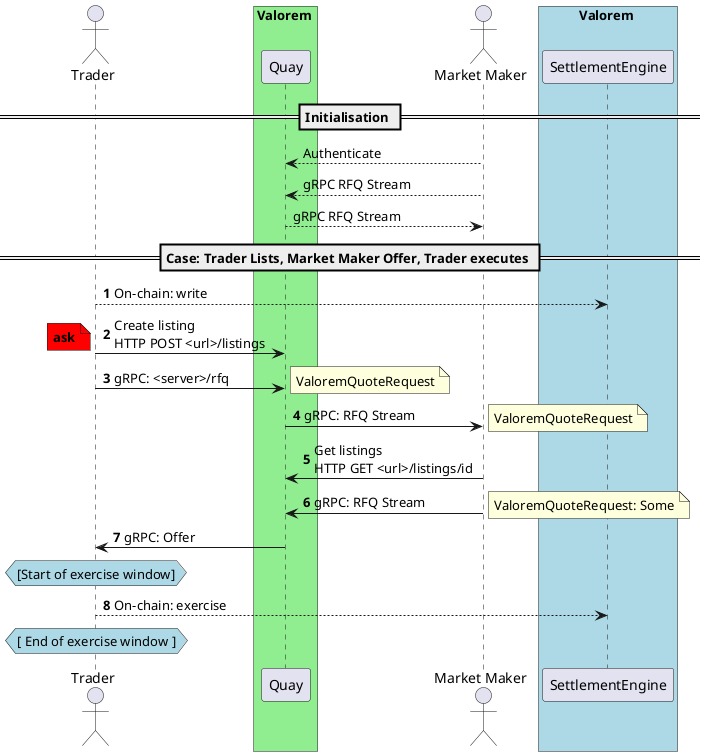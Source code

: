 @startuml

actor Trader
box Valorem #LightGreen
participant Quay
end box
actor "Market Maker" as MM
box Valorem #LightBlue
participant SettlementEngine as SE
end box

== Initialisation ==
MM --> Quay: Authenticate
MM --> Quay: gRPC RFQ Stream
Quay --> MM: gRPC RFQ Stream

== Case: Trader Lists, Market Maker Offer, Trader executes ==
autonumber
Trader --> SE: On-chain: write
Trader -> Quay: Create listing\nHTTP POST <url>/listings
note left #red
**ask**
end note
Trader -> Quay: gRPC: <server>/rfq
note right
ValoremQuoteRequest
end note
Quay -> MM: gRPC: RFQ Stream
note right
ValoremQuoteRequest
end note
MM -> Quay: Get listings\nHTTP GET <url>/listings/id
MM -> Quay: gRPC: RFQ Stream
note right
ValoremQuoteRequest: Some
end note
Quay -> Trader: gRPC: Offer
hnote over Trader #lightBlue
[Start of exercise window]
end hnote
Trader --> SE: On-chain: exercise
hnote over Trader #lightBlue
[ End of exercise window ]
end hnote
@enduml